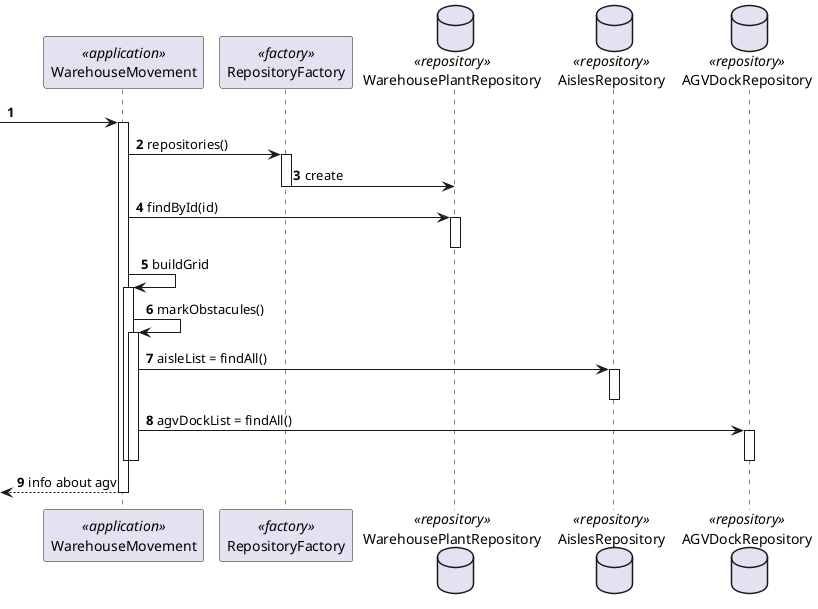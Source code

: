 @startuml

autonumber

participant WarehouseMovement as wm <<application>>
participant RepositoryFactory as factory <<factory>>

database WarehousePlantRepository as repository <<repository>>
database AislesRepository as aislerepository <<repository>>
database AGVDockRepository as agvrepository <<repository>>


 -> wm :
activate wm
wm -> factory : repositories()
activate factory
factory -> repository : create
deactivate factory
wm -> repository : findById(id)
activate repository
deactivate repository
wm -> wm : buildGrid
activate wm
wm -> wm : markObstacules()
activate wm
wm -> aislerepository : aisleList = findAll()
activate aislerepository
deactivate aislerepository
wm -> agvrepository : agvDockList = findAll()
activate agvrepository
deactivate agvrepository
deactivate wm
deactivate wm


 <-- wm : info about agv
 deactivate wm

@enduml